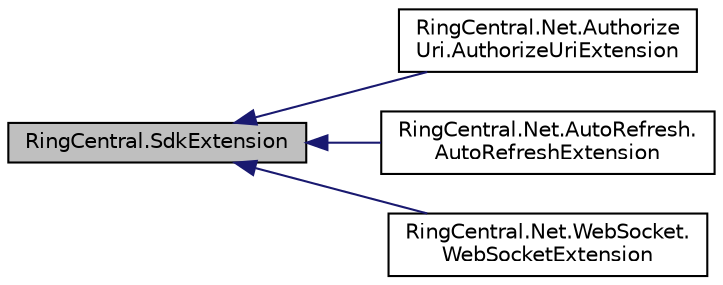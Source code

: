 digraph "RingCentral.SdkExtension"
{
 // LATEX_PDF_SIZE
  edge [fontname="Helvetica",fontsize="10",labelfontname="Helvetica",labelfontsize="10"];
  node [fontname="Helvetica",fontsize="10",shape=record];
  rankdir="LR";
  Node1 [label="RingCentral.SdkExtension",height=0.2,width=0.4,color="black", fillcolor="grey75", style="filled", fontcolor="black",tooltip=" "];
  Node1 -> Node2 [dir="back",color="midnightblue",fontsize="10",style="solid",fontname="Helvetica"];
  Node2 [label="RingCentral.Net.Authorize\lUri.AuthorizeUriExtension",height=0.2,width=0.4,color="black", fillcolor="white", style="filled",URL="$classRingCentral_1_1Net_1_1AuthorizeUri_1_1AuthorizeUriExtension.html",tooltip=" "];
  Node1 -> Node3 [dir="back",color="midnightblue",fontsize="10",style="solid",fontname="Helvetica"];
  Node3 [label="RingCentral.Net.AutoRefresh.\lAutoRefreshExtension",height=0.2,width=0.4,color="black", fillcolor="white", style="filled",URL="$classRingCentral_1_1Net_1_1AutoRefresh_1_1AutoRefreshExtension.html",tooltip=" "];
  Node1 -> Node4 [dir="back",color="midnightblue",fontsize="10",style="solid",fontname="Helvetica"];
  Node4 [label="RingCentral.Net.WebSocket.\lWebSocketExtension",height=0.2,width=0.4,color="black", fillcolor="white", style="filled",URL="$classRingCentral_1_1Net_1_1WebSocket_1_1WebSocketExtension.html",tooltip=" "];
}
